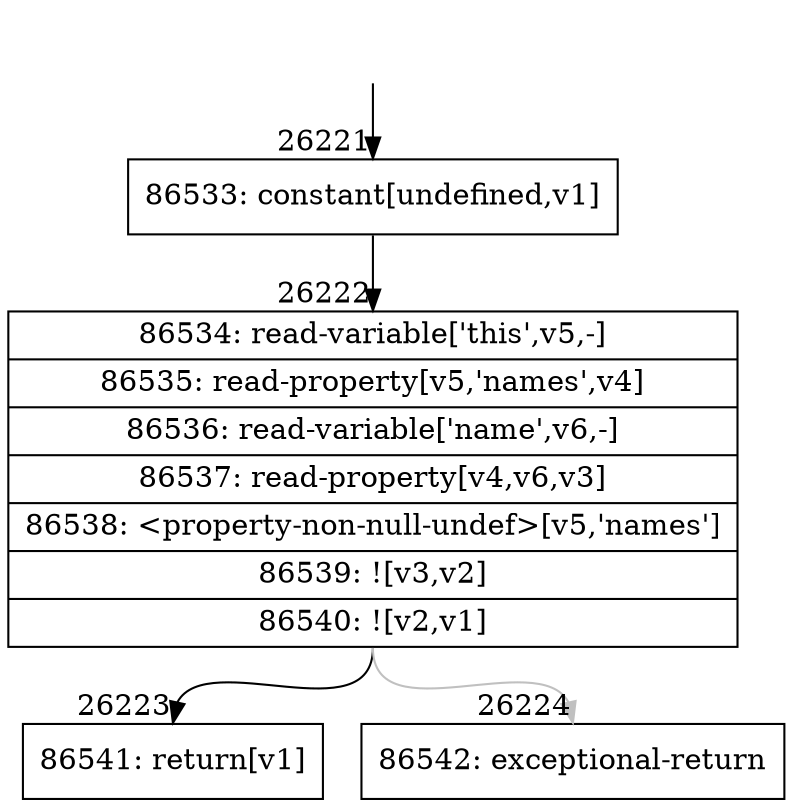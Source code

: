 digraph {
rankdir="TD"
BB_entry2301[shape=none,label=""];
BB_entry2301 -> BB26221 [tailport=s, headport=n, headlabel="    26221"]
BB26221 [shape=record label="{86533: constant[undefined,v1]}" ] 
BB26221 -> BB26222 [tailport=s, headport=n, headlabel="      26222"]
BB26222 [shape=record label="{86534: read-variable['this',v5,-]|86535: read-property[v5,'names',v4]|86536: read-variable['name',v6,-]|86537: read-property[v4,v6,v3]|86538: \<property-non-null-undef\>[v5,'names']|86539: ![v3,v2]|86540: ![v2,v1]}" ] 
BB26222 -> BB26223 [tailport=s, headport=n, headlabel="      26223"]
BB26222 -> BB26224 [tailport=s, headport=n, color=gray, headlabel="      26224"]
BB26223 [shape=record label="{86541: return[v1]}" ] 
BB26224 [shape=record label="{86542: exceptional-return}" ] 
//#$~ 47870
}
